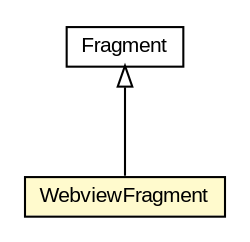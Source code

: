 #!/usr/local/bin/dot
#
# Class diagram 
# Generated by UMLGraph version R5_6-24-gf6e263 (http://www.umlgraph.org/)
#

digraph G {
	edge [fontname="arial",fontsize=10,labelfontname="arial",labelfontsize=10];
	node [fontname="arial",fontsize=10,shape=plaintext];
	nodesep=0.25;
	ranksep=0.5;
	// org.osmdroid.samplefragments.pager.WebviewFragment
	c7561 [label=<<table title="org.osmdroid.samplefragments.pager.WebviewFragment" border="0" cellborder="1" cellspacing="0" cellpadding="2" port="p" bgcolor="lemonChiffon" href="./WebviewFragment.html">
		<tr><td><table border="0" cellspacing="0" cellpadding="1">
<tr><td align="center" balign="center"> WebviewFragment </td></tr>
		</table></td></tr>
		</table>>, URL="./WebviewFragment.html", fontname="arial", fontcolor="black", fontsize=10.0];
	//org.osmdroid.samplefragments.pager.WebviewFragment extends android.support.v4.app.Fragment
	c7581:p -> c7561:p [dir=back,arrowtail=empty];
	// android.support.v4.app.Fragment
	c7581 [label=<<table title="android.support.v4.app.Fragment" border="0" cellborder="1" cellspacing="0" cellpadding="2" port="p" href="http://java.sun.com/j2se/1.4.2/docs/api/android/support/v4/app/Fragment.html">
		<tr><td><table border="0" cellspacing="0" cellpadding="1">
<tr><td align="center" balign="center"> Fragment </td></tr>
		</table></td></tr>
		</table>>, URL="http://java.sun.com/j2se/1.4.2/docs/api/android/support/v4/app/Fragment.html", fontname="arial", fontcolor="black", fontsize=10.0];
}

